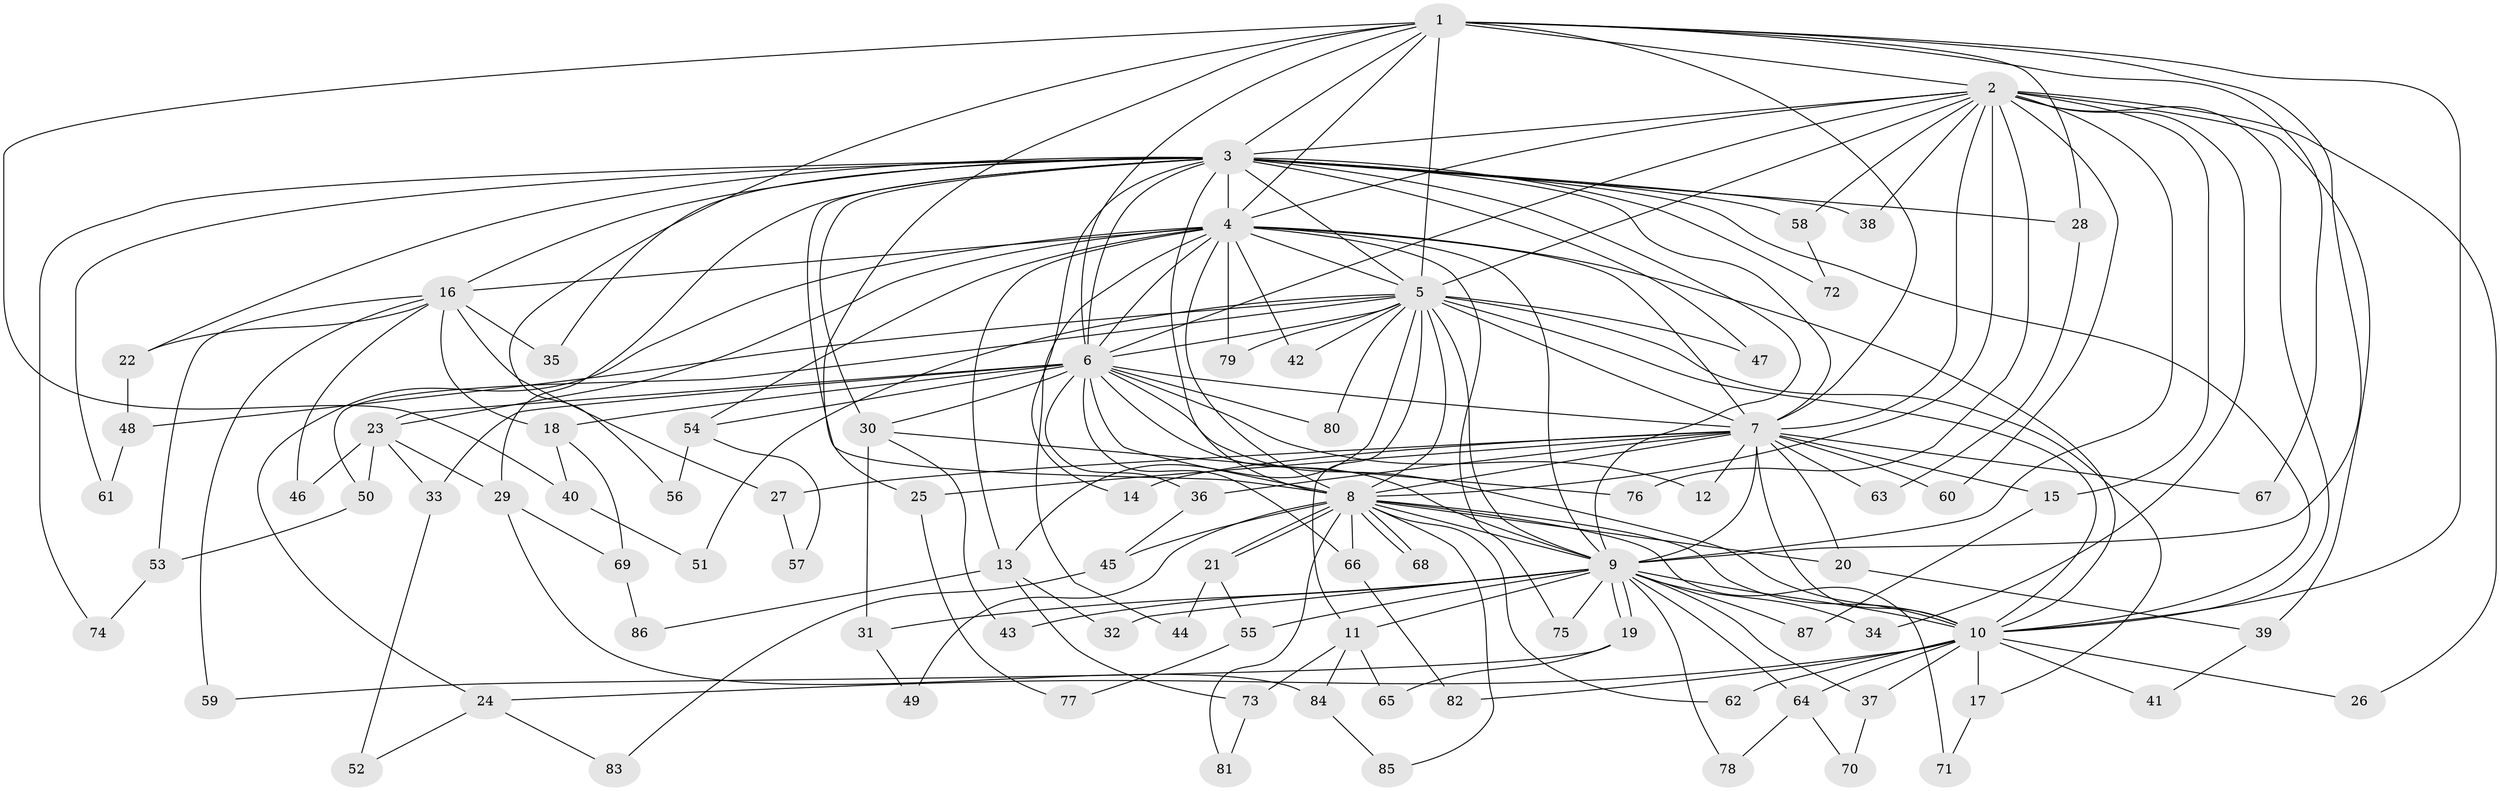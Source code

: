// coarse degree distribution, {13: 0.016129032258064516, 16: 0.016129032258064516, 22: 0.03225806451612903, 17: 0.03225806451612903, 18: 0.04838709677419355, 21: 0.016129032258064516, 5: 0.08064516129032258, 2: 0.46774193548387094, 3: 0.1935483870967742, 4: 0.06451612903225806, 6: 0.016129032258064516, 1: 0.016129032258064516}
// Generated by graph-tools (version 1.1) at 2025/23/03/03/25 07:23:42]
// undirected, 87 vertices, 199 edges
graph export_dot {
graph [start="1"]
  node [color=gray90,style=filled];
  1;
  2;
  3;
  4;
  5;
  6;
  7;
  8;
  9;
  10;
  11;
  12;
  13;
  14;
  15;
  16;
  17;
  18;
  19;
  20;
  21;
  22;
  23;
  24;
  25;
  26;
  27;
  28;
  29;
  30;
  31;
  32;
  33;
  34;
  35;
  36;
  37;
  38;
  39;
  40;
  41;
  42;
  43;
  44;
  45;
  46;
  47;
  48;
  49;
  50;
  51;
  52;
  53;
  54;
  55;
  56;
  57;
  58;
  59;
  60;
  61;
  62;
  63;
  64;
  65;
  66;
  67;
  68;
  69;
  70;
  71;
  72;
  73;
  74;
  75;
  76;
  77;
  78;
  79;
  80;
  81;
  82;
  83;
  84;
  85;
  86;
  87;
  1 -- 2;
  1 -- 3;
  1 -- 4;
  1 -- 5;
  1 -- 6;
  1 -- 7;
  1 -- 8;
  1 -- 9;
  1 -- 10;
  1 -- 28;
  1 -- 40;
  1 -- 56;
  1 -- 67;
  2 -- 3;
  2 -- 4;
  2 -- 5;
  2 -- 6;
  2 -- 7;
  2 -- 8;
  2 -- 9;
  2 -- 10;
  2 -- 15;
  2 -- 26;
  2 -- 34;
  2 -- 38;
  2 -- 39;
  2 -- 58;
  2 -- 60;
  2 -- 76;
  3 -- 4;
  3 -- 5;
  3 -- 6;
  3 -- 7;
  3 -- 8;
  3 -- 9;
  3 -- 10;
  3 -- 14;
  3 -- 16;
  3 -- 22;
  3 -- 25;
  3 -- 28;
  3 -- 29;
  3 -- 30;
  3 -- 35;
  3 -- 38;
  3 -- 47;
  3 -- 58;
  3 -- 61;
  3 -- 72;
  3 -- 74;
  4 -- 5;
  4 -- 6;
  4 -- 7;
  4 -- 8;
  4 -- 9;
  4 -- 10;
  4 -- 13;
  4 -- 16;
  4 -- 23;
  4 -- 24;
  4 -- 42;
  4 -- 44;
  4 -- 54;
  4 -- 75;
  4 -- 79;
  5 -- 6;
  5 -- 7;
  5 -- 8;
  5 -- 9;
  5 -- 10;
  5 -- 11;
  5 -- 13;
  5 -- 17;
  5 -- 42;
  5 -- 47;
  5 -- 48;
  5 -- 50;
  5 -- 51;
  5 -- 79;
  5 -- 80;
  6 -- 7;
  6 -- 8;
  6 -- 9;
  6 -- 10;
  6 -- 12;
  6 -- 18;
  6 -- 23;
  6 -- 30;
  6 -- 33;
  6 -- 36;
  6 -- 54;
  6 -- 66;
  6 -- 80;
  7 -- 8;
  7 -- 9;
  7 -- 10;
  7 -- 12;
  7 -- 14;
  7 -- 15;
  7 -- 20;
  7 -- 25;
  7 -- 27;
  7 -- 36;
  7 -- 60;
  7 -- 63;
  7 -- 67;
  8 -- 9;
  8 -- 10;
  8 -- 20;
  8 -- 21;
  8 -- 21;
  8 -- 45;
  8 -- 49;
  8 -- 62;
  8 -- 66;
  8 -- 68;
  8 -- 68;
  8 -- 71;
  8 -- 81;
  8 -- 85;
  9 -- 10;
  9 -- 11;
  9 -- 19;
  9 -- 19;
  9 -- 31;
  9 -- 32;
  9 -- 34;
  9 -- 37;
  9 -- 43;
  9 -- 55;
  9 -- 64;
  9 -- 75;
  9 -- 78;
  9 -- 87;
  10 -- 17;
  10 -- 24;
  10 -- 26;
  10 -- 37;
  10 -- 41;
  10 -- 62;
  10 -- 64;
  10 -- 82;
  11 -- 65;
  11 -- 73;
  11 -- 84;
  13 -- 32;
  13 -- 73;
  13 -- 86;
  15 -- 87;
  16 -- 18;
  16 -- 22;
  16 -- 27;
  16 -- 35;
  16 -- 46;
  16 -- 53;
  16 -- 59;
  17 -- 71;
  18 -- 40;
  18 -- 69;
  19 -- 59;
  19 -- 65;
  20 -- 39;
  21 -- 44;
  21 -- 55;
  22 -- 48;
  23 -- 29;
  23 -- 33;
  23 -- 46;
  23 -- 50;
  24 -- 52;
  24 -- 83;
  25 -- 77;
  27 -- 57;
  28 -- 63;
  29 -- 69;
  29 -- 84;
  30 -- 31;
  30 -- 43;
  30 -- 76;
  31 -- 49;
  33 -- 52;
  36 -- 45;
  37 -- 70;
  39 -- 41;
  40 -- 51;
  45 -- 83;
  48 -- 61;
  50 -- 53;
  53 -- 74;
  54 -- 56;
  54 -- 57;
  55 -- 77;
  58 -- 72;
  64 -- 70;
  64 -- 78;
  66 -- 82;
  69 -- 86;
  73 -- 81;
  84 -- 85;
}
